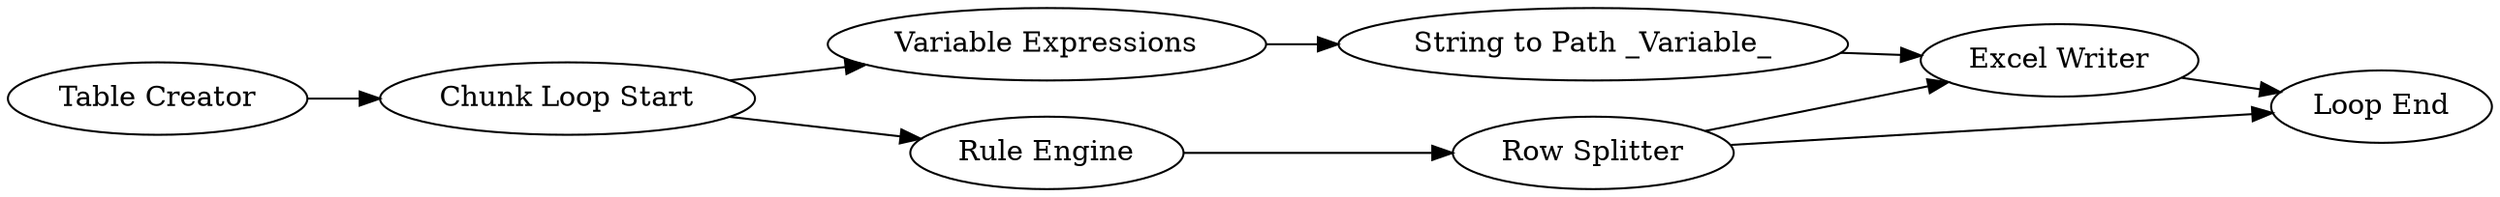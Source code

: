 digraph {
	"6617866877150698940_6" [label="Variable Expressions"]
	"6617866877150698940_1" [label="Table Creator"]
	"6617866877150698940_4" [label="Row Splitter"]
	"6617866877150698940_3" [label="Rule Engine"]
	"6617866877150698940_5" [label="Excel Writer"]
	"6617866877150698940_2" [label="Chunk Loop Start"]
	"6617866877150698940_8" [label="String to Path _Variable_"]
	"6617866877150698940_7" [label="Loop End"]
	"6617866877150698940_1" -> "6617866877150698940_2"
	"6617866877150698940_4" -> "6617866877150698940_5"
	"6617866877150698940_6" -> "6617866877150698940_8"
	"6617866877150698940_5" -> "6617866877150698940_7"
	"6617866877150698940_2" -> "6617866877150698940_6"
	"6617866877150698940_4" -> "6617866877150698940_7"
	"6617866877150698940_3" -> "6617866877150698940_4"
	"6617866877150698940_8" -> "6617866877150698940_5"
	"6617866877150698940_2" -> "6617866877150698940_3"
	rankdir=LR
}

